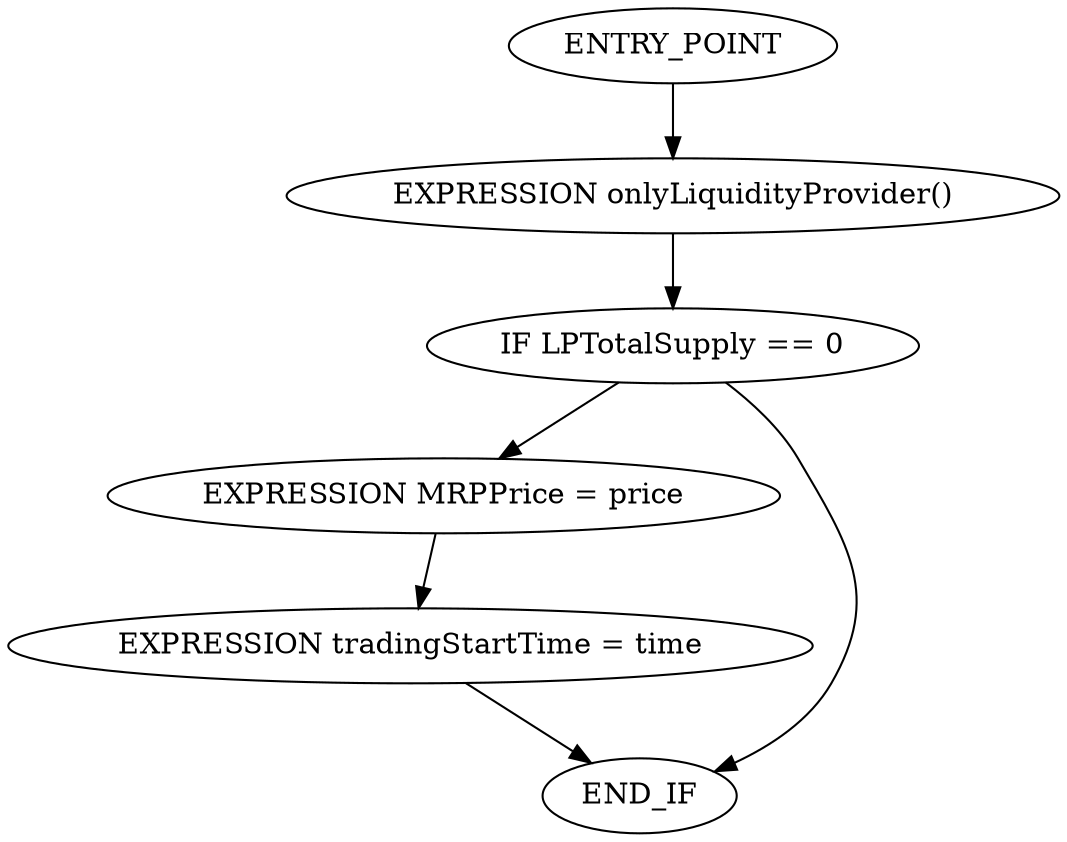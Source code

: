 digraph{
0[label="ENTRY_POINT"];
0->5;
1[label="IF LPTotalSupply == 0"];
1->2;
1->4;
2[label="EXPRESSION MRPPrice = price"];
2->3;
3[label="EXPRESSION tradingStartTime = time"];
3->4;
4[label="END_IF"];
5[label="EXPRESSION onlyLiquidityProvider()"];
5->1;
}
